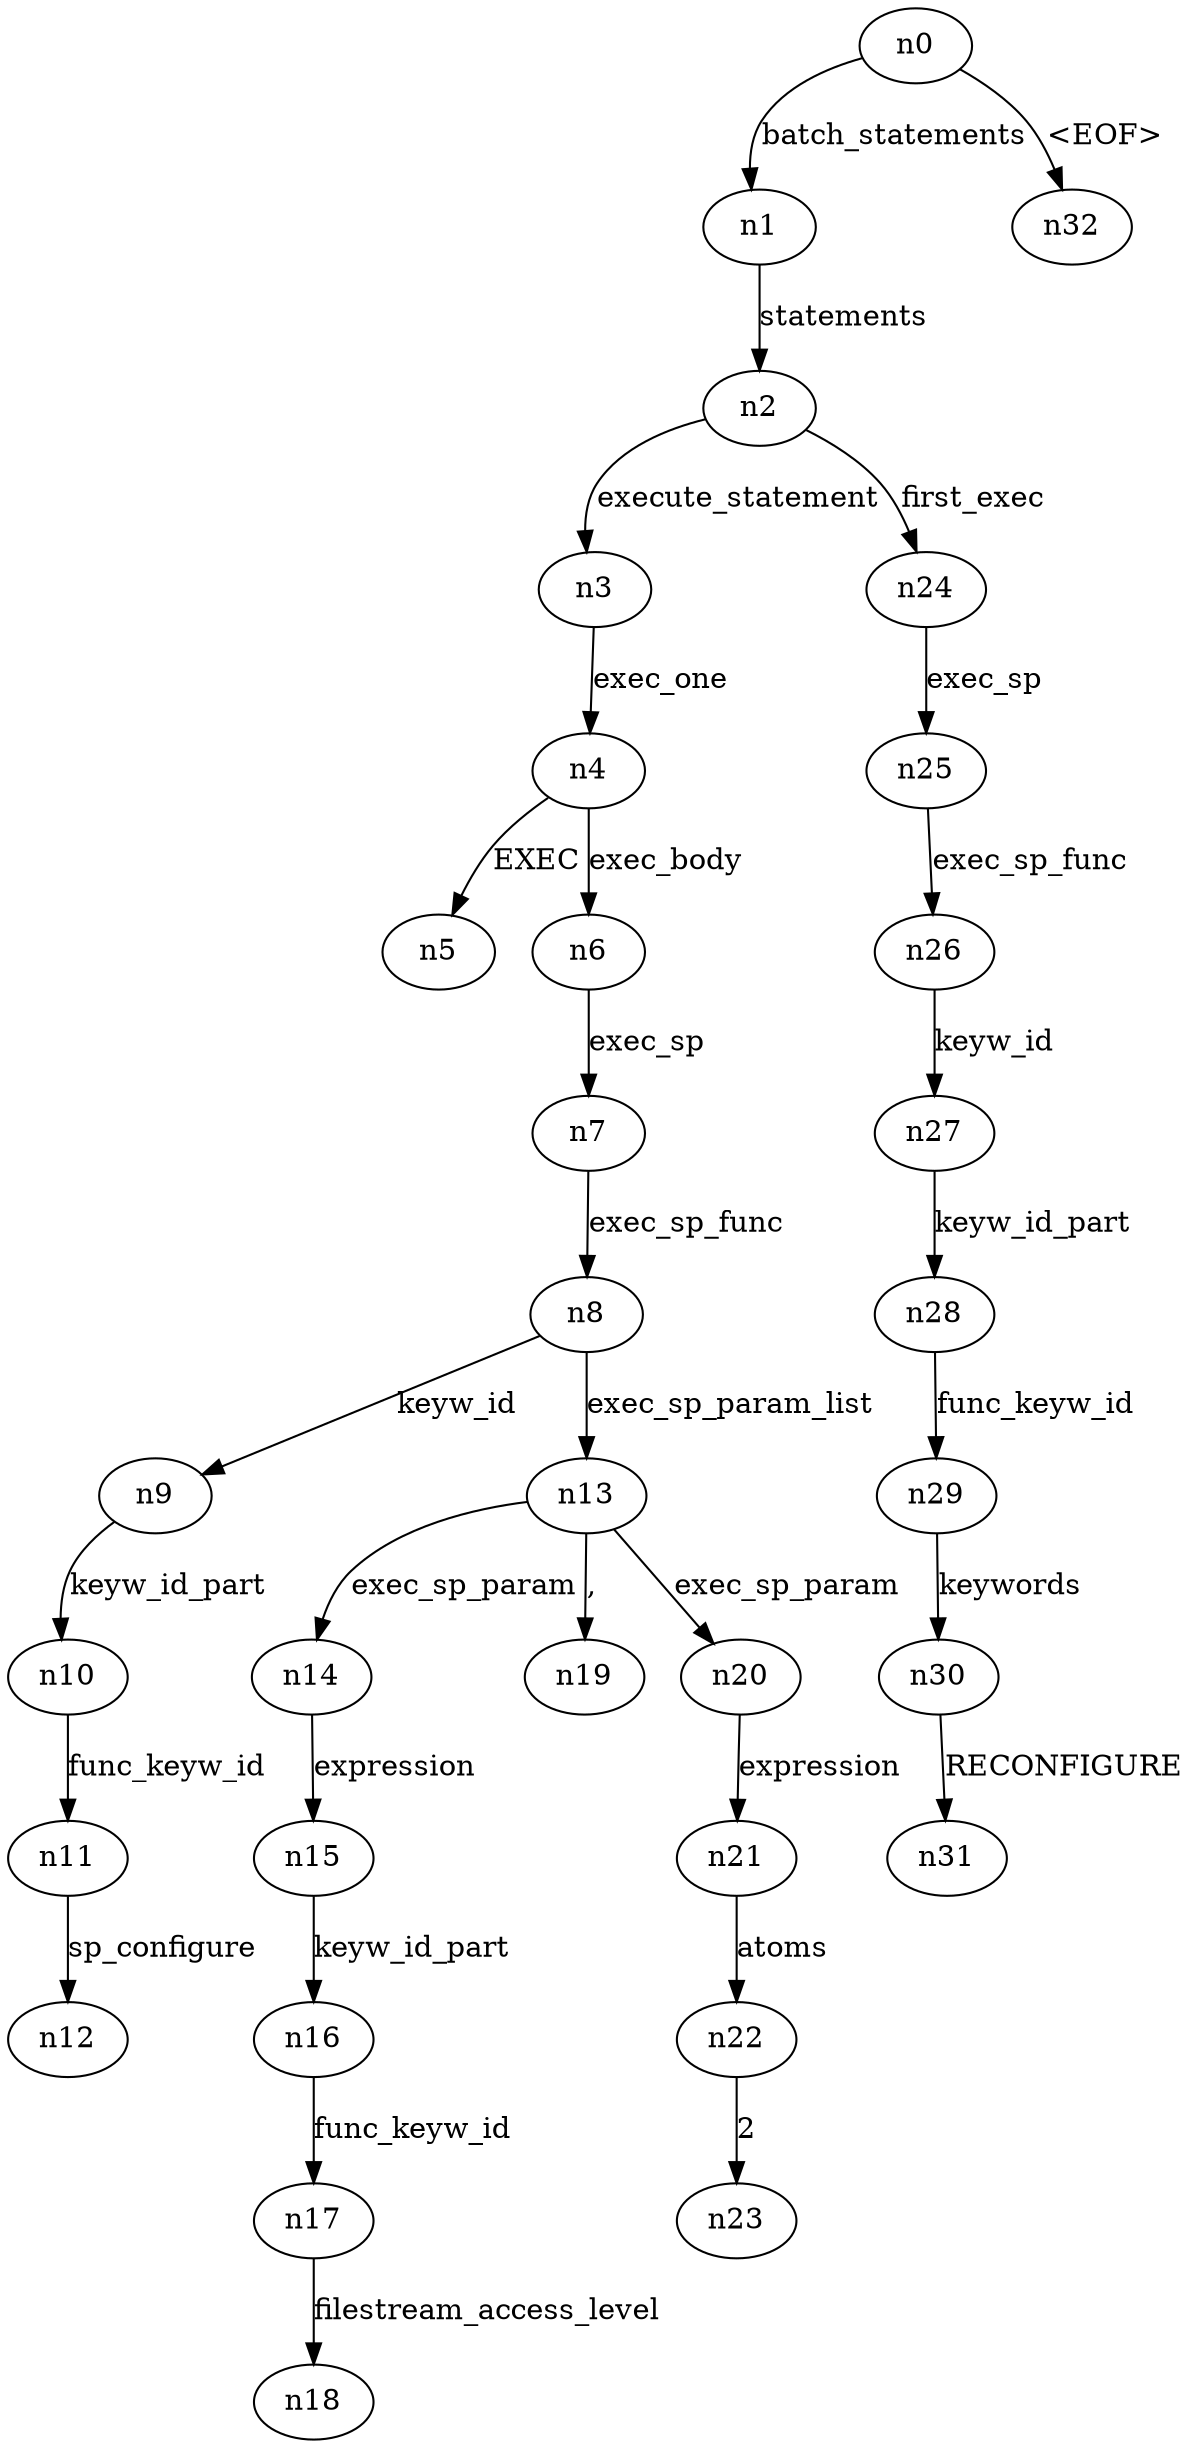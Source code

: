 digraph ParseTree {
  n0 -> n1 [label="batch_statements"];
  n1 -> n2 [label="statements"];
  n2 -> n3 [label="execute_statement"];
  n3 -> n4 [label="exec_one"];
  n4 -> n5 [label="EXEC"];
  n4 -> n6 [label="exec_body"];
  n6 -> n7 [label="exec_sp"];
  n7 -> n8 [label="exec_sp_func"];
  n8 -> n9 [label="keyw_id"];
  n9 -> n10 [label="keyw_id_part"];
  n10 -> n11 [label="func_keyw_id"];
  n11 -> n12 [label="sp_configure"];
  n8 -> n13 [label="exec_sp_param_list"];
  n13 -> n14 [label="exec_sp_param"];
  n14 -> n15 [label="expression"];
  n15 -> n16 [label="keyw_id_part"];
  n16 -> n17 [label="func_keyw_id"];
  n17 -> n18 [label="filestream_access_level"];
  n13 -> n19 [label=","];
  n13 -> n20 [label="exec_sp_param"];
  n20 -> n21 [label="expression"];
  n21 -> n22 [label="atoms"];
  n22 -> n23 [label="2"];
  n2 -> n24 [label="first_exec"];
  n24 -> n25 [label="exec_sp"];
  n25 -> n26 [label="exec_sp_func"];
  n26 -> n27 [label="keyw_id"];
  n27 -> n28 [label="keyw_id_part"];
  n28 -> n29 [label="func_keyw_id"];
  n29 -> n30 [label="keywords"];
  n30 -> n31 [label="RECONFIGURE"];
  n0 -> n32 [label="<EOF>"];
}